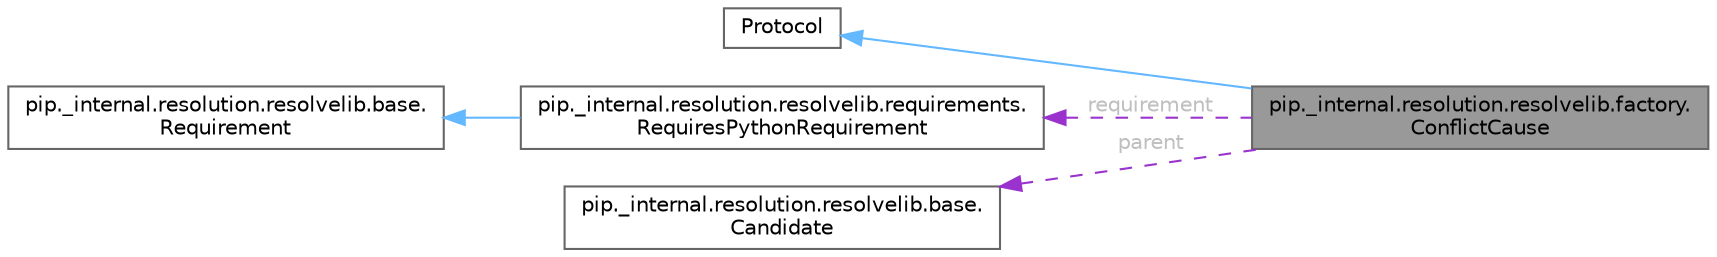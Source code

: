 digraph "pip._internal.resolution.resolvelib.factory.ConflictCause"
{
 // LATEX_PDF_SIZE
  bgcolor="transparent";
  edge [fontname=Helvetica,fontsize=10,labelfontname=Helvetica,labelfontsize=10];
  node [fontname=Helvetica,fontsize=10,shape=box,height=0.2,width=0.4];
  rankdir="LR";
  Node1 [id="Node000001",label="pip._internal.resolution.resolvelib.factory.\lConflictCause",height=0.2,width=0.4,color="gray40", fillcolor="grey60", style="filled", fontcolor="black",tooltip=" "];
  Node2 -> Node1 [id="edge5_Node000001_Node000002",dir="back",color="steelblue1",style="solid",tooltip=" "];
  Node2 [id="Node000002",label="Protocol",height=0.2,width=0.4,color="gray40", fillcolor="white", style="filled",tooltip=" "];
  Node3 -> Node1 [id="edge6_Node000001_Node000003",dir="back",color="darkorchid3",style="dashed",tooltip=" ",label=" requirement",fontcolor="grey" ];
  Node3 [id="Node000003",label="pip._internal.resolution.resolvelib.requirements.\lRequiresPythonRequirement",height=0.2,width=0.4,color="gray40", fillcolor="white", style="filled",URL="$classpip_1_1__internal_1_1resolution_1_1resolvelib_1_1requirements_1_1RequiresPythonRequirement.html",tooltip=" "];
  Node4 -> Node3 [id="edge7_Node000003_Node000004",dir="back",color="steelblue1",style="solid",tooltip=" "];
  Node4 [id="Node000004",label="pip._internal.resolution.resolvelib.base.\lRequirement",height=0.2,width=0.4,color="gray40", fillcolor="white", style="filled",URL="$classpip_1_1__internal_1_1resolution_1_1resolvelib_1_1base_1_1Requirement.html",tooltip=" "];
  Node5 -> Node1 [id="edge8_Node000001_Node000005",dir="back",color="darkorchid3",style="dashed",tooltip=" ",label=" parent",fontcolor="grey" ];
  Node5 [id="Node000005",label="pip._internal.resolution.resolvelib.base.\lCandidate",height=0.2,width=0.4,color="gray40", fillcolor="white", style="filled",URL="$classpip_1_1__internal_1_1resolution_1_1resolvelib_1_1base_1_1Candidate.html",tooltip=" "];
}
